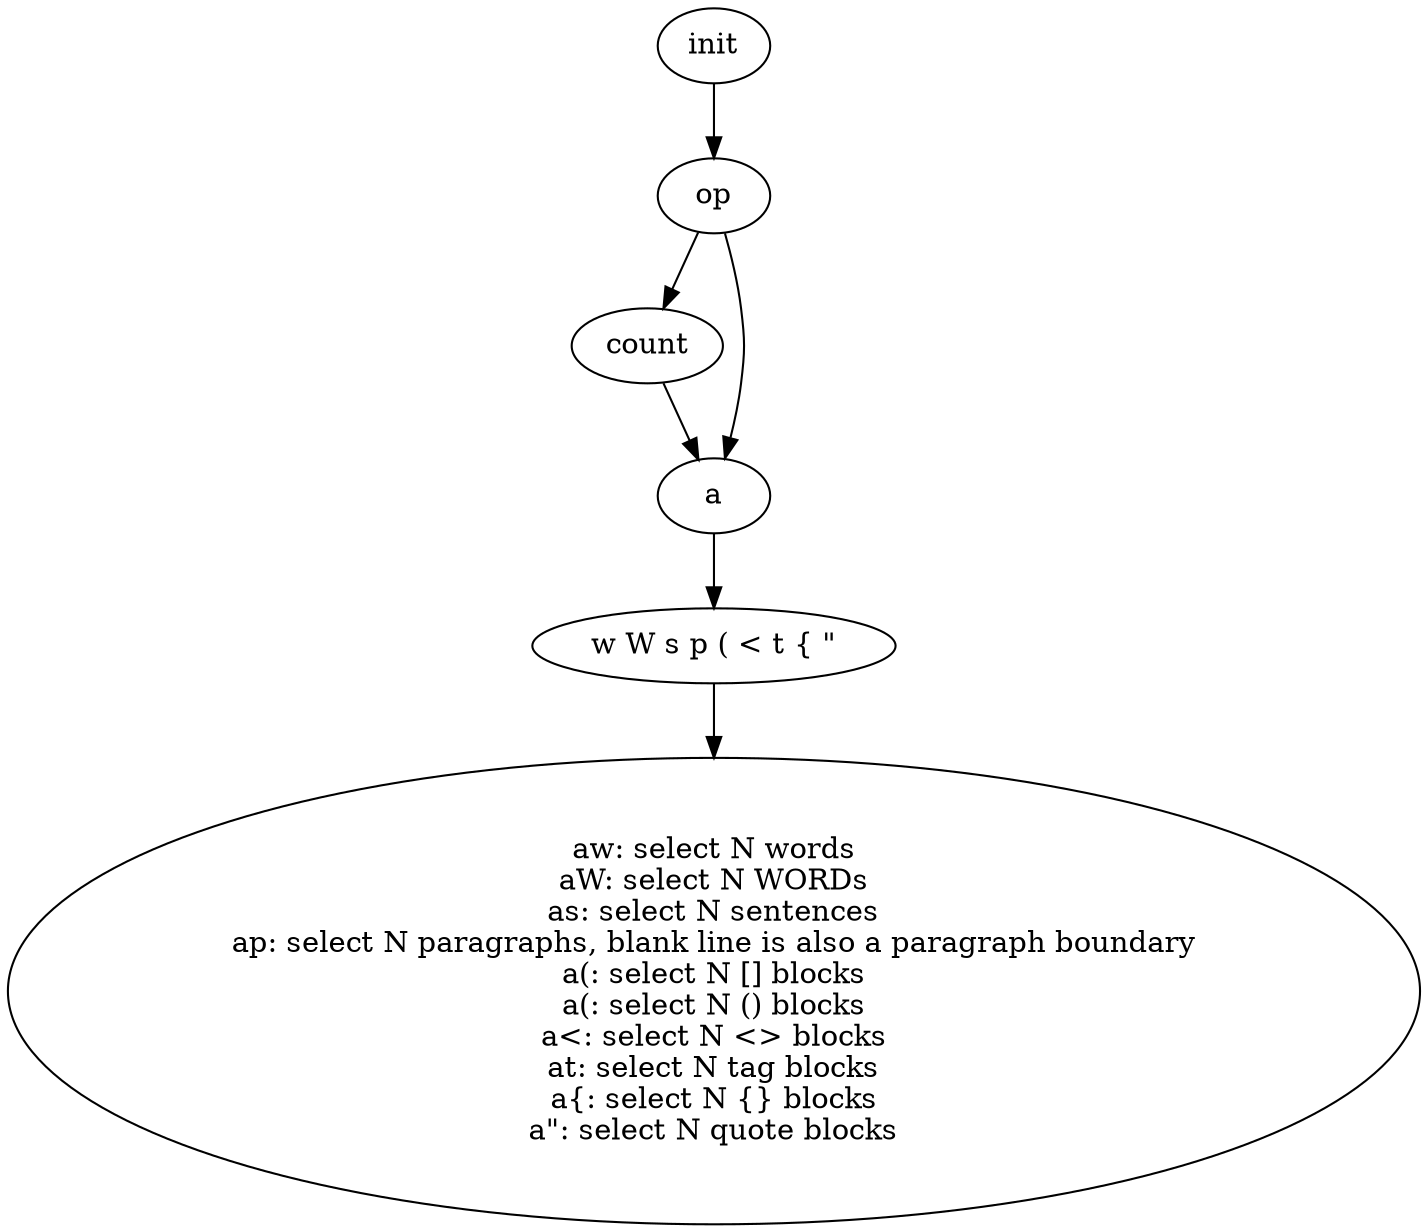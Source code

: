 digraph g
{

  /* list of nodes */
  "command" [label="aw: select N words\naW: select N WORDs\nas: select N sentences\nap: select N paragraphs, blank line is also a paragraph boundary\na(: select N [] blocks\na(: select N () blocks\na<: select N <> blocks\nat: select N tag blocks\na{: select N {} blocks\na\": select N quote blocks"];
  "count" [label="count"];
  "init" [label="init"];
  "key1" [label="a"];
  "key2" [label="w W s p ( < t { \""];
  "op" [label="op"];

  /* list of edges */
  "count" -> "key1";
  "init" -> "op";
  "key1" -> "key2";
  "key2" -> "command";
  "op" -> "count";
  "op" -> "key1";
}
